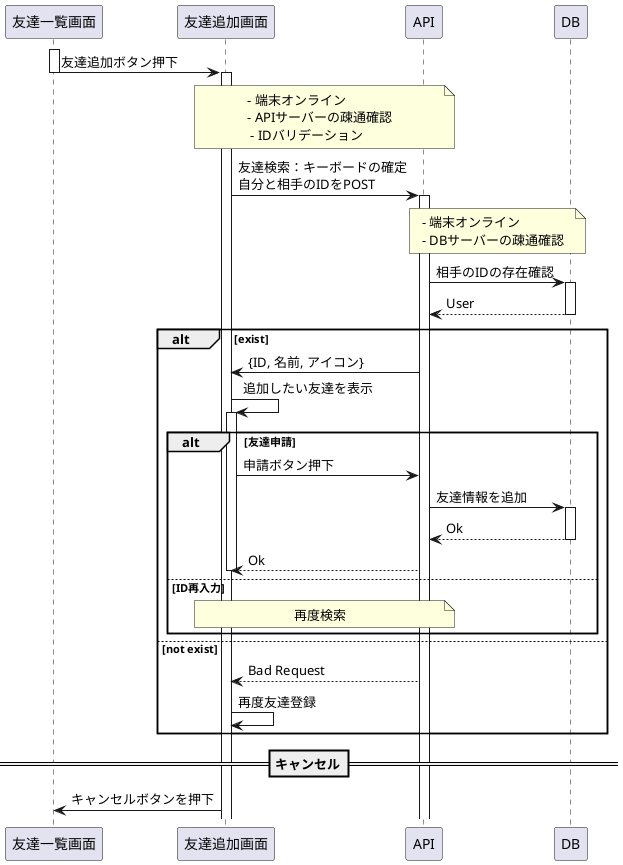 @startuml 友達追加フロー

' participant 友達一覧画面 order 10
participant 友達一覧画面 order 20
' participant 友達登録成功画面 order 30
' participant 友達登録失敗画面 order 40
participant 友達追加画面 order 50
participant API order 60
participant DB order 70

activate 友達一覧画面
友達一覧画面 -> 友達追加画面 --++ : 友達追加ボタン押下
note over 友達追加画面, API: - 端末オンライン\n- APIサーバーの疎通確認\n - IDバリデーション

友達追加画面 -> API ++ : 友達検索：キーボードの確定\n自分と相手のIDをPOST

note over API, DB: - 端末オンライン\n- DBサーバーの疎通確認
API -> DB ++:相手のIDの存在確認
return User
alt exist
    API -> 友達追加画面: {ID, 名前, アイコン}
    友達追加画面 -> 友達追加画面 ++ : 追加したい友達を表示

    alt 友達申請
        友達追加画面 -> API: 申請ボタン押下
        API -> DB ++: 友達情報を追加
        return Ok
        API --> 友達追加画面 : Ok
        deactivate 
    else ID再入力
        note over 友達追加画面, API: 再度検索
    end
else not exist
    API --> 友達追加画面 : Bad Request
    友達追加画面 -> 友達追加画面 : 再度友達登録
end

==キャンセル==
友達追加画面 -> 友達一覧画面: キャンセルボタンを押下
@enduml